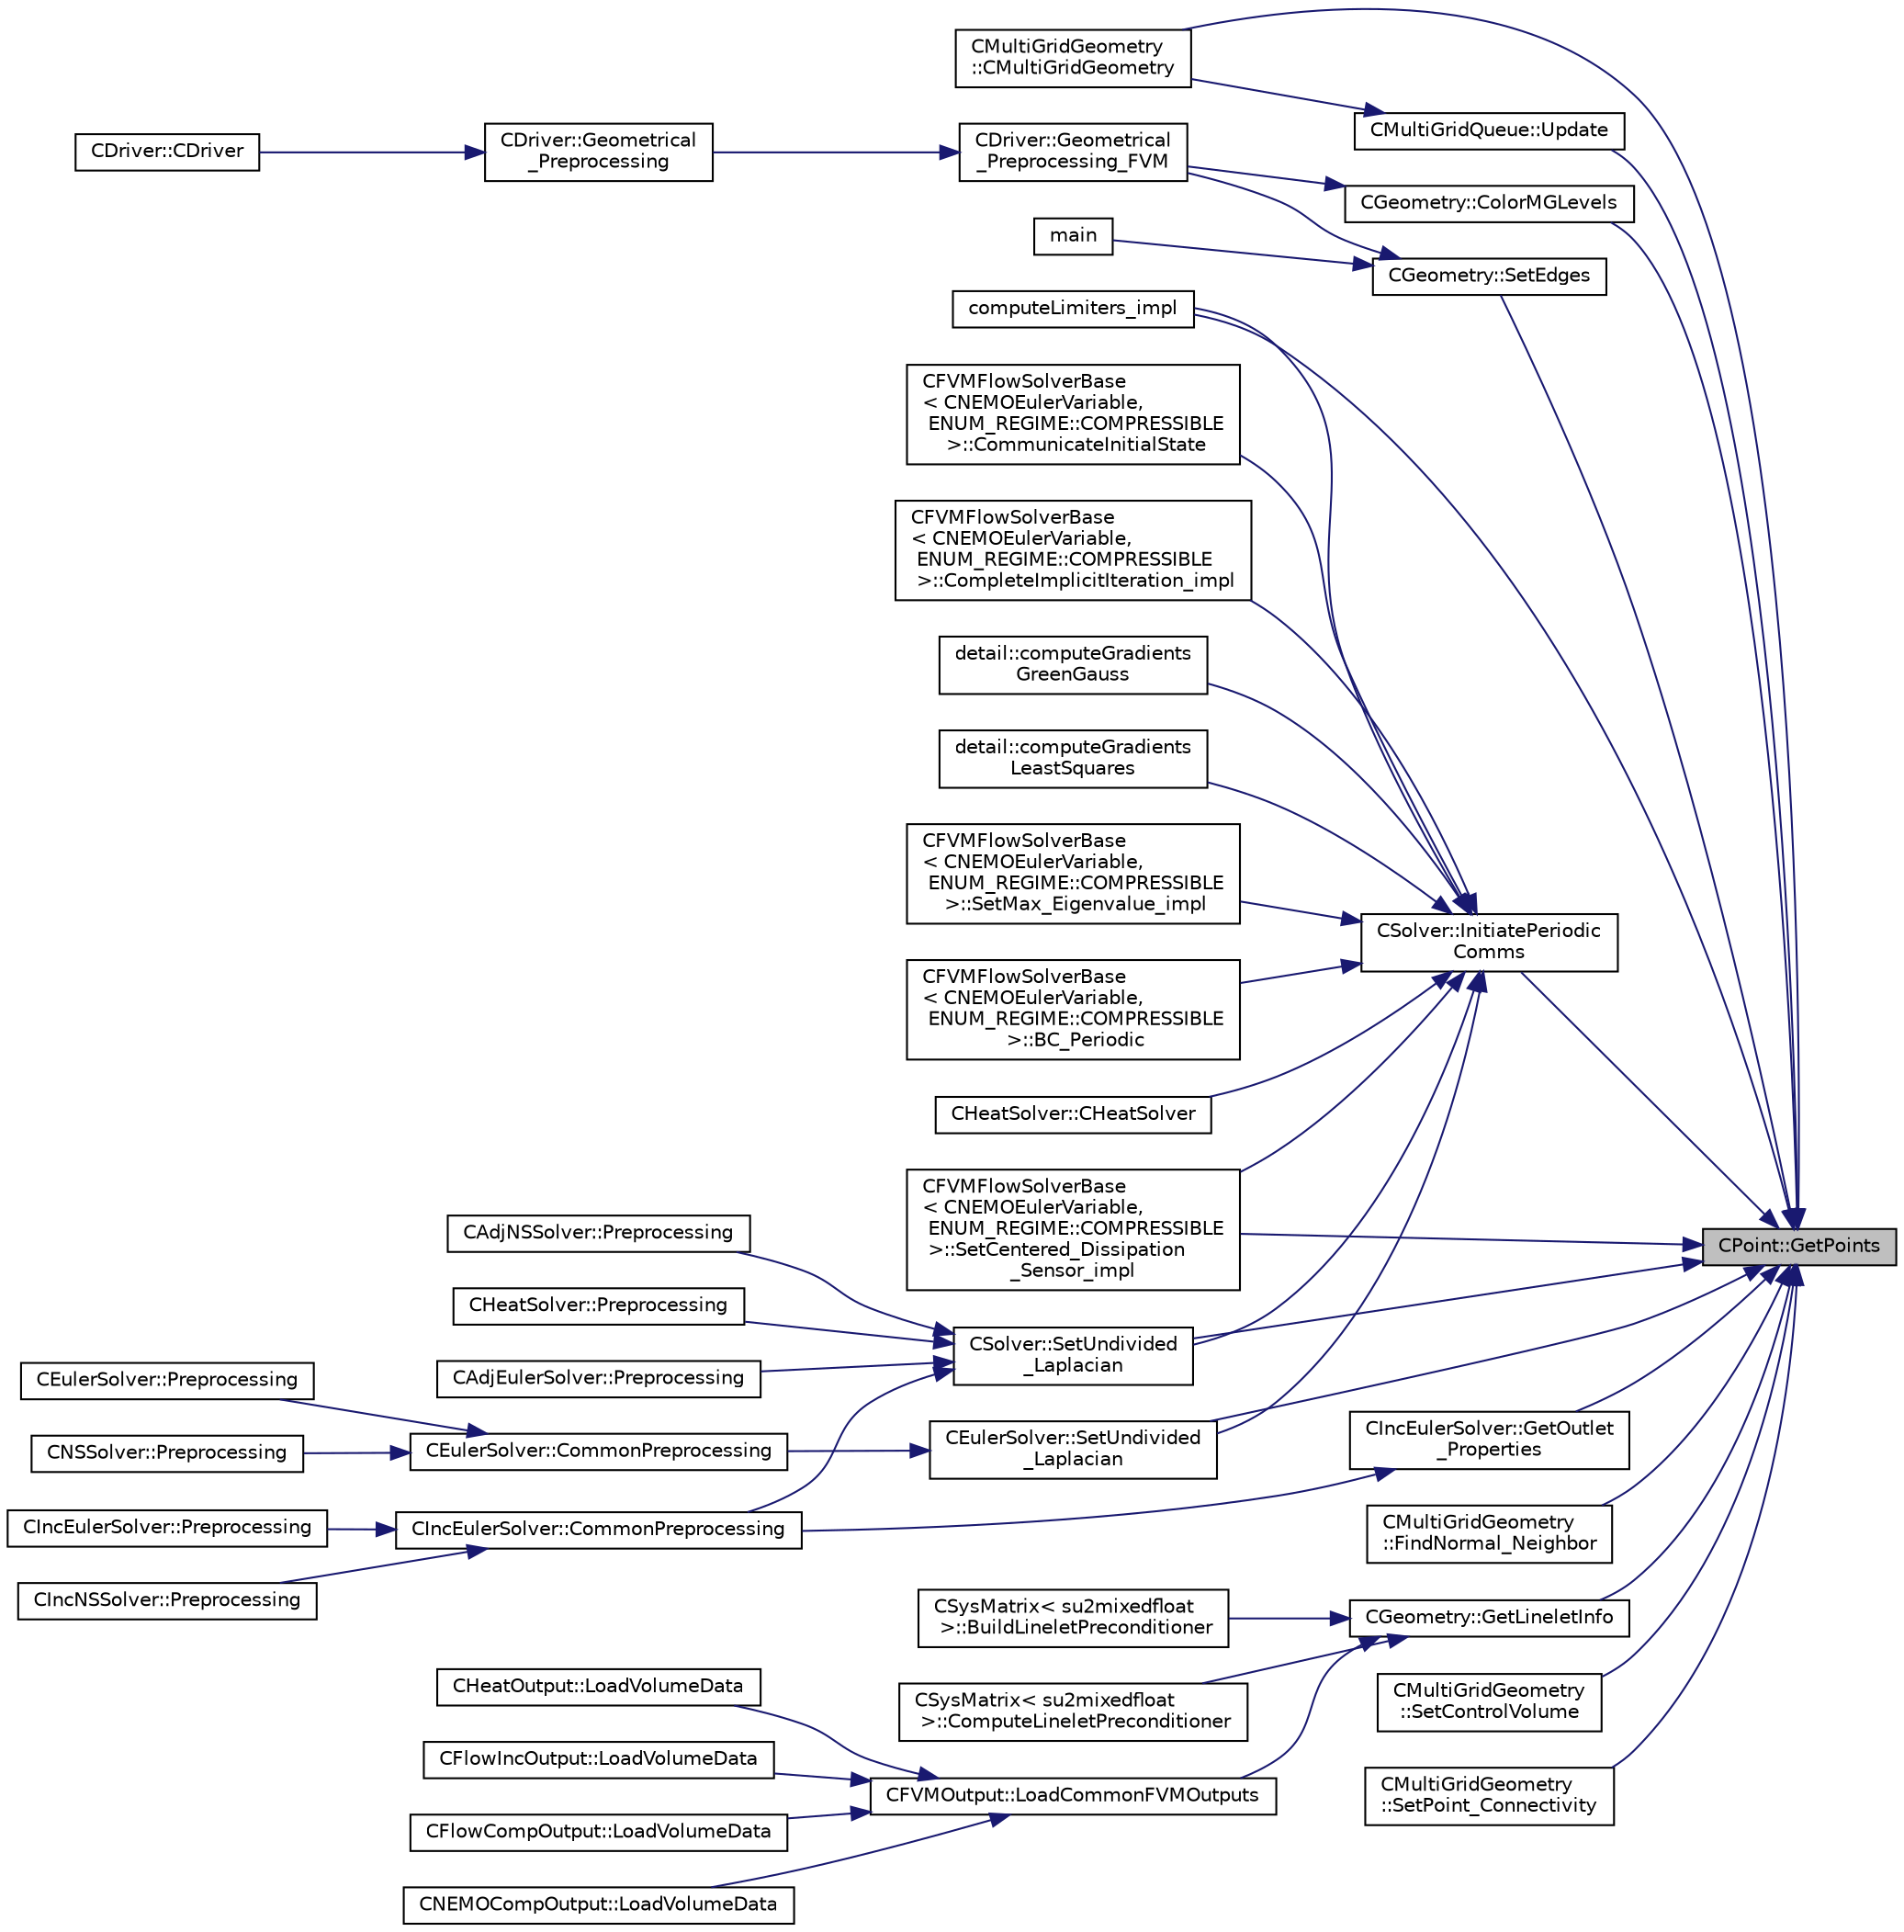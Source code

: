 digraph "CPoint::GetPoints"
{
 // LATEX_PDF_SIZE
  edge [fontname="Helvetica",fontsize="10",labelfontname="Helvetica",labelfontsize="10"];
  node [fontname="Helvetica",fontsize="10",shape=record];
  rankdir="RL";
  Node1 [label="CPoint::GetPoints",height=0.2,width=0.4,color="black", fillcolor="grey75", style="filled", fontcolor="black",tooltip="Get the entire point adjacency information in compressed format (CSR)."];
  Node1 -> Node2 [dir="back",color="midnightblue",fontsize="10",style="solid",fontname="Helvetica"];
  Node2 [label="CMultiGridGeometry\l::CMultiGridGeometry",height=0.2,width=0.4,color="black", fillcolor="white", style="filled",URL="$classCMultiGridGeometry.html#a59a712b6935d3057542cc1481e44c1c3",tooltip="Constructor of the class."];
  Node1 -> Node3 [dir="back",color="midnightblue",fontsize="10",style="solid",fontname="Helvetica"];
  Node3 [label="CGeometry::ColorMGLevels",height=0.2,width=0.4,color="black", fillcolor="white", style="filled",URL="$classCGeometry.html#a40bdc526f6478090d15668d7ea61d734",tooltip="Color multigrid levels for visualization."];
  Node3 -> Node4 [dir="back",color="midnightblue",fontsize="10",style="solid",fontname="Helvetica"];
  Node4 [label="CDriver::Geometrical\l_Preprocessing_FVM",height=0.2,width=0.4,color="black", fillcolor="white", style="filled",URL="$classCDriver.html#a2007d2233a2d935a90140499ec4822a4",tooltip="Geometrical_Preprocessing_FVM."];
  Node4 -> Node5 [dir="back",color="midnightblue",fontsize="10",style="solid",fontname="Helvetica"];
  Node5 [label="CDriver::Geometrical\l_Preprocessing",height=0.2,width=0.4,color="black", fillcolor="white", style="filled",URL="$classCDriver.html#ad3d55fa299acdb779a7772bcee249004",tooltip="Construction of the edge-based data structure and the multigrid structure."];
  Node5 -> Node6 [dir="back",color="midnightblue",fontsize="10",style="solid",fontname="Helvetica"];
  Node6 [label="CDriver::CDriver",height=0.2,width=0.4,color="black", fillcolor="white", style="filled",URL="$classCDriver.html#a3fca4a013a6efa9bbb38fe78a86b5f3d",tooltip="Constructor of the class."];
  Node1 -> Node7 [dir="back",color="midnightblue",fontsize="10",style="solid",fontname="Helvetica"];
  Node7 [label="computeLimiters_impl",height=0.2,width=0.4,color="black", fillcolor="white", style="filled",URL="$group__FvmAlgos.html#ga4639562695f9dc19f098e6d00fcacde1",tooltip="Generic limiter computation for methods based on one limiter value per point (as opposed to one per e..."];
  Node1 -> Node8 [dir="back",color="midnightblue",fontsize="10",style="solid",fontname="Helvetica"];
  Node8 [label="CMultiGridGeometry\l::FindNormal_Neighbor",height=0.2,width=0.4,color="black", fillcolor="white", style="filled",URL="$classCMultiGridGeometry.html#a75a71bdd4063eef6efea25cad7c11942",tooltip="Find and store the closest neighbor to a vertex."];
  Node1 -> Node9 [dir="back",color="midnightblue",fontsize="10",style="solid",fontname="Helvetica"];
  Node9 [label="CGeometry::GetLineletInfo",height=0.2,width=0.4,color="black", fillcolor="white", style="filled",URL="$classCGeometry.html#ae1e8531f66b9d9fa0d87eae099130df3",tooltip="Get the linelet definition, this function computes the linelets if that has not been done yet."];
  Node9 -> Node10 [dir="back",color="midnightblue",fontsize="10",style="solid",fontname="Helvetica"];
  Node10 [label="CSysMatrix\< su2mixedfloat\l \>::BuildLineletPreconditioner",height=0.2,width=0.4,color="black", fillcolor="white", style="filled",URL="$classCSysMatrix.html#a256c93191f18011d8fed6816a13811a2",tooltip="Build the Linelet preconditioner."];
  Node9 -> Node11 [dir="back",color="midnightblue",fontsize="10",style="solid",fontname="Helvetica"];
  Node11 [label="CSysMatrix\< su2mixedfloat\l \>::ComputeLineletPreconditioner",height=0.2,width=0.4,color="black", fillcolor="white", style="filled",URL="$classCSysMatrix.html#a0b1aca3806964da984c4fefe61cf2c64",tooltip="Multiply CSysVector by the preconditioner."];
  Node9 -> Node12 [dir="back",color="midnightblue",fontsize="10",style="solid",fontname="Helvetica"];
  Node12 [label="CFVMOutput::LoadCommonFVMOutputs",height=0.2,width=0.4,color="black", fillcolor="white", style="filled",URL="$classCFVMOutput.html#a5375edccdb847e5e4b03dc742c9c4d9e",tooltip="Load common FVM outputs."];
  Node12 -> Node13 [dir="back",color="midnightblue",fontsize="10",style="solid",fontname="Helvetica"];
  Node13 [label="CFlowCompOutput::LoadVolumeData",height=0.2,width=0.4,color="black", fillcolor="white", style="filled",URL="$classCFlowCompOutput.html#a4dbb2657e6ea72800af13ddf08789276",tooltip="Set the values of the volume output fields for a point."];
  Node12 -> Node14 [dir="back",color="midnightblue",fontsize="10",style="solid",fontname="Helvetica"];
  Node14 [label="CNEMOCompOutput::LoadVolumeData",height=0.2,width=0.4,color="black", fillcolor="white", style="filled",URL="$classCNEMOCompOutput.html#a89eba9a2ef60d470409b605e9a06140b",tooltip="Set the values of the volume output fields for a point."];
  Node12 -> Node15 [dir="back",color="midnightblue",fontsize="10",style="solid",fontname="Helvetica"];
  Node15 [label="CHeatOutput::LoadVolumeData",height=0.2,width=0.4,color="black", fillcolor="white", style="filled",URL="$classCHeatOutput.html#af768a80cffb052341a2168db77bca7f7",tooltip="Set the values of the volume output fields for a point."];
  Node12 -> Node16 [dir="back",color="midnightblue",fontsize="10",style="solid",fontname="Helvetica"];
  Node16 [label="CFlowIncOutput::LoadVolumeData",height=0.2,width=0.4,color="black", fillcolor="white", style="filled",URL="$classCFlowIncOutput.html#a72e2584bbcbcf7e3a94dae5344953f08",tooltip="Set the values of the volume output fields for a point."];
  Node1 -> Node17 [dir="back",color="midnightblue",fontsize="10",style="solid",fontname="Helvetica"];
  Node17 [label="CIncEulerSolver::GetOutlet\l_Properties",height=0.2,width=0.4,color="black", fillcolor="white", style="filled",URL="$classCIncEulerSolver.html#aacea1dc960644b2fb82b191b17bf9056",tooltip="A virtual member."];
  Node17 -> Node18 [dir="back",color="midnightblue",fontsize="10",style="solid",fontname="Helvetica"];
  Node18 [label="CIncEulerSolver::CommonPreprocessing",height=0.2,width=0.4,color="black", fillcolor="white", style="filled",URL="$classCIncEulerSolver.html#ac50d02e914c4337e73d2c4878b12c59d",tooltip="Preprocessing actions common to the Euler and NS solvers."];
  Node18 -> Node19 [dir="back",color="midnightblue",fontsize="10",style="solid",fontname="Helvetica"];
  Node19 [label="CIncNSSolver::Preprocessing",height=0.2,width=0.4,color="black", fillcolor="white", style="filled",URL="$classCIncNSSolver.html#aaaff5cfe93aa72a689248c80b2ea9149",tooltip="Restart residual and compute gradients."];
  Node18 -> Node20 [dir="back",color="midnightblue",fontsize="10",style="solid",fontname="Helvetica"];
  Node20 [label="CIncEulerSolver::Preprocessing",height=0.2,width=0.4,color="black", fillcolor="white", style="filled",URL="$classCIncEulerSolver.html#aac33066eba6bdbe02693afb992e307d8",tooltip="Compute primitive variables and their gradients."];
  Node1 -> Node21 [dir="back",color="midnightblue",fontsize="10",style="solid",fontname="Helvetica"];
  Node21 [label="CSolver::InitiatePeriodic\lComms",height=0.2,width=0.4,color="black", fillcolor="white", style="filled",URL="$classCSolver.html#a1a6e3eee698f471925178d422a0c3724",tooltip="Routine to load a solver quantity into the data structures for MPI periodic communication and to laun..."];
  Node21 -> Node22 [dir="back",color="midnightblue",fontsize="10",style="solid",fontname="Helvetica"];
  Node22 [label="CFVMFlowSolverBase\l\< CNEMOEulerVariable,\l ENUM_REGIME::COMPRESSIBLE\l \>::BC_Periodic",height=0.2,width=0.4,color="black", fillcolor="white", style="filled",URL="$classCFVMFlowSolverBase.html#a24ebe4d462bbef07ec992c8c4d3e3aa3",tooltip="Impose a periodic boundary condition by summing contributions from the complete control volume."];
  Node21 -> Node23 [dir="back",color="midnightblue",fontsize="10",style="solid",fontname="Helvetica"];
  Node23 [label="CHeatSolver::CHeatSolver",height=0.2,width=0.4,color="black", fillcolor="white", style="filled",URL="$classCHeatSolver.html#a89c9ece2b98a950e53f4ee9482968186",tooltip="Constructor of the class."];
  Node21 -> Node24 [dir="back",color="midnightblue",fontsize="10",style="solid",fontname="Helvetica"];
  Node24 [label="CFVMFlowSolverBase\l\< CNEMOEulerVariable,\l ENUM_REGIME::COMPRESSIBLE\l \>::CommunicateInitialState",height=0.2,width=0.4,color="black", fillcolor="white", style="filled",URL="$classCFVMFlowSolverBase.html#ae06b2ffc1a1010f31dcfea2c24dbf46a",tooltip="Communicate the initial solver state."];
  Node21 -> Node25 [dir="back",color="midnightblue",fontsize="10",style="solid",fontname="Helvetica"];
  Node25 [label="CFVMFlowSolverBase\l\< CNEMOEulerVariable,\l ENUM_REGIME::COMPRESSIBLE\l \>::CompleteImplicitIteration_impl",height=0.2,width=0.4,color="black", fillcolor="white", style="filled",URL="$classCFVMFlowSolverBase.html#a3eb0fbabf1ce42ccc0fe626473800e09",tooltip="Generic implementation to complete an implicit iteration, i.e. update the solution."];
  Node21 -> Node26 [dir="back",color="midnightblue",fontsize="10",style="solid",fontname="Helvetica"];
  Node26 [label="detail::computeGradients\lGreenGauss",height=0.2,width=0.4,color="black", fillcolor="white", style="filled",URL="$group__FvmAlgos.html#ga031dfb21c1777c986ae93d716ec4568b",tooltip="Compute the gradient of a field using the Green-Gauss theorem."];
  Node21 -> Node27 [dir="back",color="midnightblue",fontsize="10",style="solid",fontname="Helvetica"];
  Node27 [label="detail::computeGradients\lLeastSquares",height=0.2,width=0.4,color="black", fillcolor="white", style="filled",URL="$group__FvmAlgos.html#ga186a32bf8b211a50432fe55a6a608c21",tooltip="Compute the gradient of a field using inverse-distance-weighted or unweighted Least-Squares approxima..."];
  Node21 -> Node7 [dir="back",color="midnightblue",fontsize="10",style="solid",fontname="Helvetica"];
  Node21 -> Node28 [dir="back",color="midnightblue",fontsize="10",style="solid",fontname="Helvetica"];
  Node28 [label="CFVMFlowSolverBase\l\< CNEMOEulerVariable,\l ENUM_REGIME::COMPRESSIBLE\l \>::SetCentered_Dissipation\l_Sensor_impl",height=0.2,width=0.4,color="black", fillcolor="white", style="filled",URL="$classCFVMFlowSolverBase.html#afb9ed896e3882658d23042a5ee15c9d2",tooltip="Compute the dissipation sensor for centered schemes."];
  Node21 -> Node29 [dir="back",color="midnightblue",fontsize="10",style="solid",fontname="Helvetica"];
  Node29 [label="CFVMFlowSolverBase\l\< CNEMOEulerVariable,\l ENUM_REGIME::COMPRESSIBLE\l \>::SetMax_Eigenvalue_impl",height=0.2,width=0.4,color="black", fillcolor="white", style="filled",URL="$classCFVMFlowSolverBase.html#adc3a96a8ca25902058864c18b533192d",tooltip="Compute the max eigenvalue, gemeric implementation."];
  Node21 -> Node30 [dir="back",color="midnightblue",fontsize="10",style="solid",fontname="Helvetica"];
  Node30 [label="CSolver::SetUndivided\l_Laplacian",height=0.2,width=0.4,color="black", fillcolor="white", style="filled",URL="$classCSolver.html#ae9fa6bf0e3ef0dff07dd85e0a87eef4d",tooltip="Compute the undivided laplacian for the solution variables."];
  Node30 -> Node18 [dir="back",color="midnightblue",fontsize="10",style="solid",fontname="Helvetica"];
  Node30 -> Node31 [dir="back",color="midnightblue",fontsize="10",style="solid",fontname="Helvetica"];
  Node31 [label="CAdjNSSolver::Preprocessing",height=0.2,width=0.4,color="black", fillcolor="white", style="filled",URL="$classCAdjNSSolver.html#a0669f6fb8ef7cd7800d151d4aff7d3f6",tooltip="Restart residual and compute gradients."];
  Node30 -> Node32 [dir="back",color="midnightblue",fontsize="10",style="solid",fontname="Helvetica"];
  Node32 [label="CHeatSolver::Preprocessing",height=0.2,width=0.4,color="black", fillcolor="white", style="filled",URL="$classCHeatSolver.html#a851f311d6da4056e4cb2ce3f26c95df0",tooltip="Restart residual and compute gradients."];
  Node30 -> Node33 [dir="back",color="midnightblue",fontsize="10",style="solid",fontname="Helvetica"];
  Node33 [label="CAdjEulerSolver::Preprocessing",height=0.2,width=0.4,color="black", fillcolor="white", style="filled",URL="$classCAdjEulerSolver.html#a64baf8c7af6006bdc4ad0919f7c2507a",tooltip="Initialize the residual vectors."];
  Node21 -> Node34 [dir="back",color="midnightblue",fontsize="10",style="solid",fontname="Helvetica"];
  Node34 [label="CEulerSolver::SetUndivided\l_Laplacian",height=0.2,width=0.4,color="black", fillcolor="white", style="filled",URL="$classCEulerSolver.html#a82314e58faf4d98a5f3733f43d64de92",tooltip="Compute the undivided laplacian for the solution."];
  Node34 -> Node35 [dir="back",color="midnightblue",fontsize="10",style="solid",fontname="Helvetica"];
  Node35 [label="CEulerSolver::CommonPreprocessing",height=0.2,width=0.4,color="black", fillcolor="white", style="filled",URL="$classCEulerSolver.html#a0d6f93feba8d6aad18edf3594213042b",tooltip="Preprocessing actions common to the Euler and NS solvers."];
  Node35 -> Node36 [dir="back",color="midnightblue",fontsize="10",style="solid",fontname="Helvetica"];
  Node36 [label="CNSSolver::Preprocessing",height=0.2,width=0.4,color="black", fillcolor="white", style="filled",URL="$classCNSSolver.html#af83e7cb773797239cdc98fc4d202d32f",tooltip="Restart residual and compute gradients."];
  Node35 -> Node37 [dir="back",color="midnightblue",fontsize="10",style="solid",fontname="Helvetica"];
  Node37 [label="CEulerSolver::Preprocessing",height=0.2,width=0.4,color="black", fillcolor="white", style="filled",URL="$classCEulerSolver.html#ab08b6aa95648e7ab973f9f247fe54b31",tooltip="Compute primitive variables and their gradients."];
  Node1 -> Node28 [dir="back",color="midnightblue",fontsize="10",style="solid",fontname="Helvetica"];
  Node1 -> Node38 [dir="back",color="midnightblue",fontsize="10",style="solid",fontname="Helvetica"];
  Node38 [label="CMultiGridGeometry\l::SetControlVolume",height=0.2,width=0.4,color="black", fillcolor="white", style="filled",URL="$classCMultiGridGeometry.html#aa516893fc83e18269921b555a5e7da0c",tooltip="Set the edge structure of the agglomerated control volume."];
  Node1 -> Node39 [dir="back",color="midnightblue",fontsize="10",style="solid",fontname="Helvetica"];
  Node39 [label="CGeometry::SetEdges",height=0.2,width=0.4,color="black", fillcolor="white", style="filled",URL="$classCGeometry.html#a4aa4b21b72b39291bab049b7b5743811",tooltip="Sets the edges of an elemment."];
  Node39 -> Node4 [dir="back",color="midnightblue",fontsize="10",style="solid",fontname="Helvetica"];
  Node39 -> Node40 [dir="back",color="midnightblue",fontsize="10",style="solid",fontname="Helvetica"];
  Node40 [label="main",height=0.2,width=0.4,color="black", fillcolor="white", style="filled",URL="$SU2__DEF_8cpp.html#a0ddf1224851353fc92bfbff6f499fa97",tooltip=" "];
  Node1 -> Node41 [dir="back",color="midnightblue",fontsize="10",style="solid",fontname="Helvetica"];
  Node41 [label="CMultiGridGeometry\l::SetPoint_Connectivity",height=0.2,width=0.4,color="black", fillcolor="white", style="filled",URL="$classCMultiGridGeometry.html#aea8846cce64d85bb7c4ece4f8ab3d1e8",tooltip="Set points which surround a point."];
  Node1 -> Node30 [dir="back",color="midnightblue",fontsize="10",style="solid",fontname="Helvetica"];
  Node1 -> Node34 [dir="back",color="midnightblue",fontsize="10",style="solid",fontname="Helvetica"];
  Node1 -> Node42 [dir="back",color="midnightblue",fontsize="10",style="solid",fontname="Helvetica"];
  Node42 [label="CMultiGridQueue::Update",height=0.2,width=0.4,color="black", fillcolor="white", style="filled",URL="$classCMultiGridQueue.html#adad3e812fcb1fecdff183c90606644a2",tooltip="Update the queue with the new control volume (remove the CV and increase the priority of the neighbor..."];
  Node42 -> Node2 [dir="back",color="midnightblue",fontsize="10",style="solid",fontname="Helvetica"];
}
